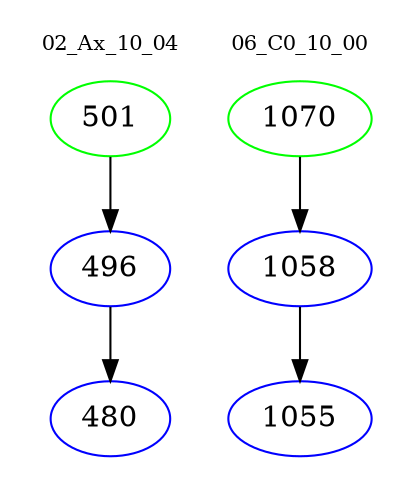 digraph{
subgraph cluster_0 {
color = white
label = "02_Ax_10_04";
fontsize=10;
T0_501 [label="501", color="green"]
T0_501 -> T0_496 [color="black"]
T0_496 [label="496", color="blue"]
T0_496 -> T0_480 [color="black"]
T0_480 [label="480", color="blue"]
}
subgraph cluster_1 {
color = white
label = "06_C0_10_00";
fontsize=10;
T1_1070 [label="1070", color="green"]
T1_1070 -> T1_1058 [color="black"]
T1_1058 [label="1058", color="blue"]
T1_1058 -> T1_1055 [color="black"]
T1_1055 [label="1055", color="blue"]
}
}
